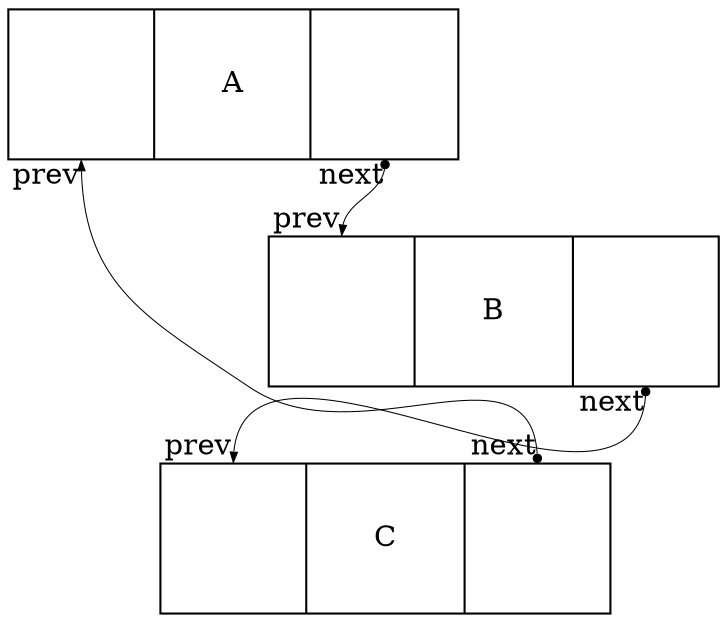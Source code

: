 digraph circular_doubly_linked_list {
  node [shape=record, height=1, width=3];
  edge [arrowhead=normal, arrowtail=dot, penwidth=0.5, arrowsize=0.5];

  node0 [label="<prev> | <data> A | <next>"];
  node1 [label="<prev> | <data> B | <next>"];
  node2 [label="<prev> | <data> C | <next>"];

  node0:next -> node1:prev [dir=both, taillabel="next", headlabel="prev"];
  node1:next -> node2:prev [dir=both, taillabel="next", headlabel="prev"];
  node2:next -> node0:prev [dir=both, taillabel="next", headlabel="prev"];
}

